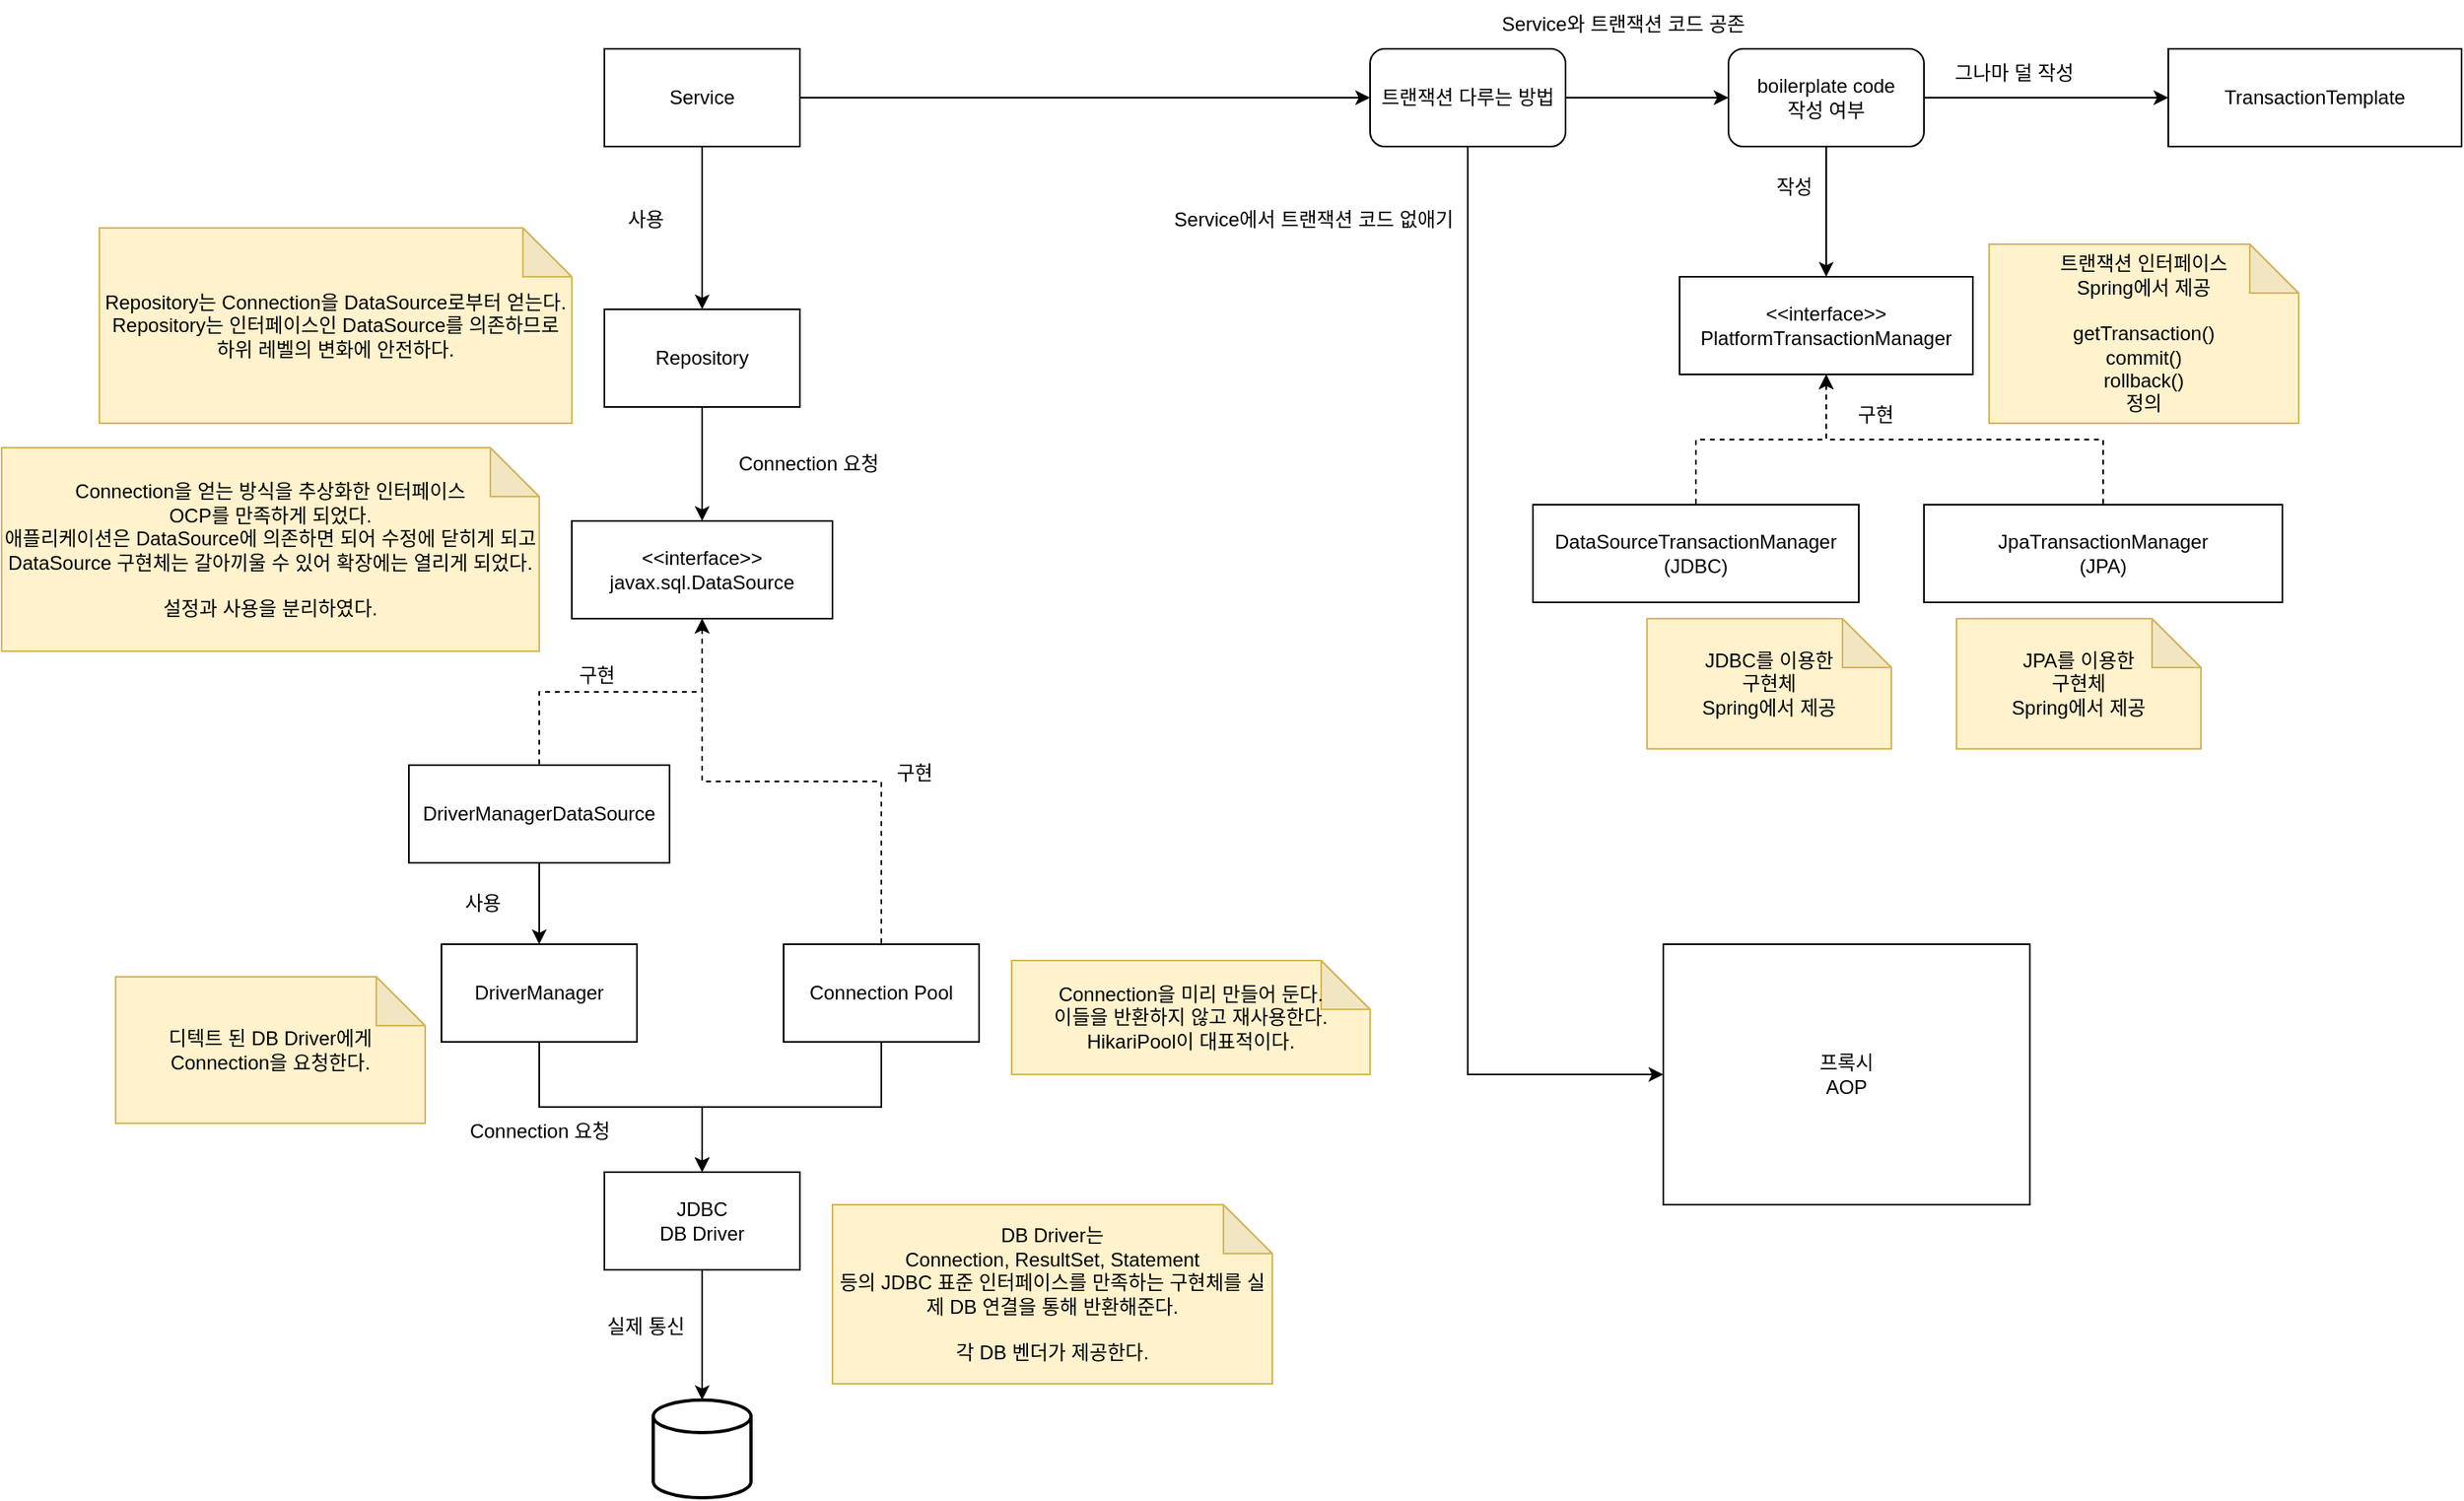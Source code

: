 <mxfile version="20.3.0" type="device"><diagram id="6nBcCKOb7mDcD9y_mM_5" name="페이지-1"><mxGraphModel dx="2156" dy="1051" grid="1" gridSize="10" guides="1" tooltips="1" connect="1" arrows="1" fold="1" page="1" pageScale="1" pageWidth="1654" pageHeight="1169" math="0" shadow="0"><root><mxCell id="0"/><mxCell id="1" parent="0"/><mxCell id="kfDnqrL624GzK84KfUki-1" value="" style="strokeWidth=2;html=1;shape=mxgraph.flowchart.database;whiteSpace=wrap;" parent="1" vertex="1"><mxGeometry x="500" y="900" width="60" height="60" as="geometry"/></mxCell><mxCell id="kfDnqrL624GzK84KfUki-3" style="edgeStyle=orthogonalEdgeStyle;rounded=0;orthogonalLoop=1;jettySize=auto;html=1;entryX=0.5;entryY=0;entryDx=0;entryDy=0;entryPerimeter=0;" parent="1" source="kfDnqrL624GzK84KfUki-2" target="kfDnqrL624GzK84KfUki-1" edge="1"><mxGeometry relative="1" as="geometry"/></mxCell><mxCell id="kfDnqrL624GzK84KfUki-2" value="JDBC&lt;br&gt;DB Driver" style="rounded=0;whiteSpace=wrap;html=1;" parent="1" vertex="1"><mxGeometry x="470" y="760" width="120" height="60" as="geometry"/></mxCell><mxCell id="kfDnqrL624GzK84KfUki-4" value="DB Driver는&lt;br&gt;Connection, ResultSet, Statement&lt;br&gt;등의 JDBC 표준 인터페이스를 만족하는 구현체를 실제 DB 연결을 통해 반환해준다.&lt;br&gt;&lt;br&gt;각 DB 벤더가 제공한다." style="shape=note;whiteSpace=wrap;html=1;backgroundOutline=1;darkOpacity=0.05;fillColor=#fff2cc;strokeColor=#d6b656;" parent="1" vertex="1"><mxGeometry x="610" y="780" width="270" height="110" as="geometry"/></mxCell><mxCell id="kfDnqrL624GzK84KfUki-6" style="edgeStyle=orthogonalEdgeStyle;rounded=0;orthogonalLoop=1;jettySize=auto;html=1;" parent="1" source="kfDnqrL624GzK84KfUki-5" target="kfDnqrL624GzK84KfUki-2" edge="1"><mxGeometry relative="1" as="geometry"/></mxCell><mxCell id="kfDnqrL624GzK84KfUki-5" value="DriverManager" style="rounded=0;whiteSpace=wrap;html=1;" parent="1" vertex="1"><mxGeometry x="370" y="620" width="120" height="60" as="geometry"/></mxCell><mxCell id="kfDnqrL624GzK84KfUki-7" value="디텍트 된 DB Driver에게&lt;br&gt;Connection을 요청한다." style="shape=note;whiteSpace=wrap;html=1;backgroundOutline=1;darkOpacity=0.05;fillColor=#fff2cc;strokeColor=#d6b656;" parent="1" vertex="1"><mxGeometry x="170" y="640" width="190" height="90" as="geometry"/></mxCell><mxCell id="kfDnqrL624GzK84KfUki-8" value="Connection 요청" style="text;html=1;align=center;verticalAlign=middle;resizable=0;points=[];autosize=1;strokeColor=none;fillColor=none;" parent="1" vertex="1"><mxGeometry x="375" y="720" width="110" height="30" as="geometry"/></mxCell><mxCell id="kfDnqrL624GzK84KfUki-9" value="실제 통신" style="text;html=1;align=center;verticalAlign=middle;resizable=0;points=[];autosize=1;strokeColor=none;fillColor=none;" parent="1" vertex="1"><mxGeometry x="460" y="840" width="70" height="30" as="geometry"/></mxCell><mxCell id="kfDnqrL624GzK84KfUki-11" style="edgeStyle=orthogonalEdgeStyle;rounded=0;orthogonalLoop=1;jettySize=auto;html=1;" parent="1" source="kfDnqrL624GzK84KfUki-10" target="kfDnqrL624GzK84KfUki-2" edge="1"><mxGeometry relative="1" as="geometry"/></mxCell><mxCell id="kfDnqrL624GzK84KfUki-10" value="Connection Pool" style="rounded=0;whiteSpace=wrap;html=1;" parent="1" vertex="1"><mxGeometry x="580" y="620" width="120" height="60" as="geometry"/></mxCell><mxCell id="kfDnqrL624GzK84KfUki-12" value="Connection을 미리 만들어 둔다.&lt;br&gt;이들을 반환하지 않고 재사용한다.&lt;br&gt;HikariPool이 대표적이다." style="shape=note;whiteSpace=wrap;html=1;backgroundOutline=1;darkOpacity=0.05;fillColor=#fff2cc;strokeColor=#d6b656;" parent="1" vertex="1"><mxGeometry x="720" y="630" width="220" height="70" as="geometry"/></mxCell><mxCell id="kfDnqrL624GzK84KfUki-14" style="edgeStyle=orthogonalEdgeStyle;rounded=0;orthogonalLoop=1;jettySize=auto;html=1;dashed=1;startArrow=classic;startFill=1;endArrow=none;endFill=0;entryX=0.5;entryY=0;entryDx=0;entryDy=0;exitX=0.5;exitY=1;exitDx=0;exitDy=0;" parent="1" source="kfDnqrL624GzK84KfUki-13" target="kfDnqrL624GzK84KfUki-16" edge="1"><mxGeometry relative="1" as="geometry"/></mxCell><mxCell id="kfDnqrL624GzK84KfUki-15" style="edgeStyle=orthogonalEdgeStyle;rounded=0;orthogonalLoop=1;jettySize=auto;html=1;dashed=1;startArrow=classic;startFill=1;endArrow=none;endFill=0;" parent="1" source="kfDnqrL624GzK84KfUki-13" target="kfDnqrL624GzK84KfUki-10" edge="1"><mxGeometry relative="1" as="geometry"/></mxCell><mxCell id="kfDnqrL624GzK84KfUki-13" value="&amp;lt;&amp;lt;interface&amp;gt;&amp;gt;&lt;br&gt;javax.sql.DataSource" style="rounded=0;whiteSpace=wrap;html=1;" parent="1" vertex="1"><mxGeometry x="450" y="360" width="160" height="60" as="geometry"/></mxCell><mxCell id="kfDnqrL624GzK84KfUki-18" style="edgeStyle=orthogonalEdgeStyle;rounded=0;orthogonalLoop=1;jettySize=auto;html=1;entryX=0.5;entryY=0;entryDx=0;entryDy=0;startArrow=none;startFill=0;endArrow=classic;endFill=1;" parent="1" source="kfDnqrL624GzK84KfUki-16" target="kfDnqrL624GzK84KfUki-5" edge="1"><mxGeometry relative="1" as="geometry"/></mxCell><mxCell id="kfDnqrL624GzK84KfUki-16" value="DriverManagerDataSource" style="rounded=0;whiteSpace=wrap;html=1;" parent="1" vertex="1"><mxGeometry x="350" y="510" width="160" height="60" as="geometry"/></mxCell><mxCell id="kfDnqrL624GzK84KfUki-19" value="사용" style="text;html=1;align=center;verticalAlign=middle;resizable=0;points=[];autosize=1;strokeColor=none;fillColor=none;" parent="1" vertex="1"><mxGeometry x="375" y="580" width="40" height="30" as="geometry"/></mxCell><mxCell id="kfDnqrL624GzK84KfUki-20" value="구현" style="text;html=1;align=center;verticalAlign=middle;resizable=0;points=[];autosize=1;strokeColor=none;fillColor=none;" parent="1" vertex="1"><mxGeometry x="445" y="440" width="40" height="30" as="geometry"/></mxCell><mxCell id="kfDnqrL624GzK84KfUki-21" value="구현" style="text;html=1;align=center;verticalAlign=middle;resizable=0;points=[];autosize=1;strokeColor=none;fillColor=none;" parent="1" vertex="1"><mxGeometry x="640" y="500" width="40" height="30" as="geometry"/></mxCell><mxCell id="kfDnqrL624GzK84KfUki-22" value="Connection을 얻는 방식을 추상화한 인터페이스&lt;br&gt;OCP를 만족하게 되었다.&lt;br&gt;애플리케이션은 DataSource에 의존하면 되어 수정에 닫히게 되고&lt;br&gt;DataSource 구현체는 갈아끼울 수 있어 확장에는 열리게 되었다.&lt;br&gt;&lt;br&gt;설정과 사용을 분리하였다." style="shape=note;whiteSpace=wrap;html=1;backgroundOutline=1;darkOpacity=0.05;fillColor=#fff2cc;strokeColor=#d6b656;" parent="1" vertex="1"><mxGeometry x="100" y="315" width="330" height="125" as="geometry"/></mxCell><mxCell id="kfDnqrL624GzK84KfUki-24" style="edgeStyle=orthogonalEdgeStyle;rounded=0;orthogonalLoop=1;jettySize=auto;html=1;entryX=0.5;entryY=0;entryDx=0;entryDy=0;startArrow=none;startFill=0;endArrow=classic;endFill=1;" parent="1" source="kfDnqrL624GzK84KfUki-23" target="kfDnqrL624GzK84KfUki-13" edge="1"><mxGeometry relative="1" as="geometry"/></mxCell><mxCell id="kfDnqrL624GzK84KfUki-23" value="Repository" style="whiteSpace=wrap;html=1;" parent="1" vertex="1"><mxGeometry x="470" y="230" width="120" height="60" as="geometry"/></mxCell><mxCell id="kfDnqrL624GzK84KfUki-25" value="Connection 요청" style="text;html=1;align=center;verticalAlign=middle;resizable=0;points=[];autosize=1;strokeColor=none;fillColor=none;" parent="1" vertex="1"><mxGeometry x="540" y="310" width="110" height="30" as="geometry"/></mxCell><mxCell id="kfDnqrL624GzK84KfUki-26" value="Repository는 Connection을 DataSource로부터 얻는다.&lt;br&gt;Repository는 인터페이스인 DataSource를 의존하므로&lt;br&gt;하위 레벨의 변화에 안전하다." style="shape=note;whiteSpace=wrap;html=1;backgroundOutline=1;darkOpacity=0.05;fillColor=#fff2cc;strokeColor=#d6b656;" parent="1" vertex="1"><mxGeometry x="160" y="180" width="290" height="120" as="geometry"/></mxCell><mxCell id="rnXQR04jweJX5EKfFEty-2" style="edgeStyle=orthogonalEdgeStyle;rounded=0;orthogonalLoop=1;jettySize=auto;html=1;entryX=0.5;entryY=0;entryDx=0;entryDy=0;" parent="1" source="rnXQR04jweJX5EKfFEty-1" target="kfDnqrL624GzK84KfUki-23" edge="1"><mxGeometry relative="1" as="geometry"/></mxCell><mxCell id="fQA-4ED3IPbFf8vXL2HV-2" style="edgeStyle=orthogonalEdgeStyle;rounded=0;orthogonalLoop=1;jettySize=auto;html=1;entryX=0;entryY=0.5;entryDx=0;entryDy=0;" edge="1" parent="1" source="rnXQR04jweJX5EKfFEty-1" target="ptIf9K0cWGa7rzqqFfml-1"><mxGeometry relative="1" as="geometry"/></mxCell><mxCell id="rnXQR04jweJX5EKfFEty-1" value="Service" style="whiteSpace=wrap;html=1;" parent="1" vertex="1"><mxGeometry x="470" y="70" width="120" height="60" as="geometry"/></mxCell><mxCell id="rnXQR04jweJX5EKfFEty-3" value="사용" style="text;html=1;align=center;verticalAlign=middle;resizable=0;points=[];autosize=1;strokeColor=none;fillColor=none;" parent="1" vertex="1"><mxGeometry x="475" y="160" width="40" height="30" as="geometry"/></mxCell><mxCell id="rnXQR04jweJX5EKfFEty-4" value="&amp;lt;&amp;lt;interface&amp;gt;&amp;gt;&lt;br&gt;PlatformTransactionManager" style="whiteSpace=wrap;html=1;" parent="1" vertex="1"><mxGeometry x="1130" y="210" width="180" height="60" as="geometry"/></mxCell><mxCell id="rnXQR04jweJX5EKfFEty-6" value="작성" style="text;html=1;align=center;verticalAlign=middle;resizable=0;points=[];autosize=1;strokeColor=none;fillColor=none;" parent="1" vertex="1"><mxGeometry x="1180" y="140" width="40" height="30" as="geometry"/></mxCell><mxCell id="rnXQR04jweJX5EKfFEty-8" value="JpaTransactionManager&lt;br&gt;(JPA)" style="whiteSpace=wrap;html=1;" parent="1" vertex="1"><mxGeometry x="1280" y="350" width="220" height="60" as="geometry"/></mxCell><mxCell id="rnXQR04jweJX5EKfFEty-9" style="edgeStyle=orthogonalEdgeStyle;rounded=0;orthogonalLoop=1;jettySize=auto;html=1;dashed=1;startArrow=classic;startFill=1;endArrow=none;endFill=0;entryX=0.5;entryY=0;entryDx=0;entryDy=0;exitX=0.5;exitY=1;exitDx=0;exitDy=0;" parent="1" source="rnXQR04jweJX5EKfFEty-4" target="rnXQR04jweJX5EKfFEty-7" edge="1"><mxGeometry relative="1" as="geometry"><mxPoint x="930" y="180" as="sourcePoint"/><mxPoint x="1040" y="380" as="targetPoint"/></mxGeometry></mxCell><mxCell id="rnXQR04jweJX5EKfFEty-10" style="edgeStyle=orthogonalEdgeStyle;rounded=0;orthogonalLoop=1;jettySize=auto;html=1;dashed=1;startArrow=classic;startFill=1;endArrow=none;endFill=0;entryX=0.5;entryY=0;entryDx=0;entryDy=0;exitX=0.5;exitY=1;exitDx=0;exitDy=0;" parent="1" source="rnXQR04jweJX5EKfFEty-4" target="rnXQR04jweJX5EKfFEty-8" edge="1"><mxGeometry relative="1" as="geometry"><mxPoint x="1230" y="280" as="sourcePoint"/><mxPoint x="1140" y="340" as="targetPoint"/></mxGeometry></mxCell><mxCell id="rnXQR04jweJX5EKfFEty-11" value="구현" style="text;html=1;align=center;verticalAlign=middle;resizable=0;points=[];autosize=1;strokeColor=none;fillColor=none;" parent="1" vertex="1"><mxGeometry x="1230" y="280" width="40" height="30" as="geometry"/></mxCell><mxCell id="rnXQR04jweJX5EKfFEty-12" value="트랜잭션 인터페이스&lt;br&gt;Spring에서 제공&lt;br&gt;&lt;br&gt;getTransaction()&lt;br&gt;commit()&lt;br&gt;rollback()&lt;br&gt;정의" style="shape=note;whiteSpace=wrap;html=1;backgroundOutline=1;darkOpacity=0.05;fillColor=#fff2cc;strokeColor=#d6b656;" parent="1" vertex="1"><mxGeometry x="1320" y="190" width="190" height="110" as="geometry"/></mxCell><mxCell id="rnXQR04jweJX5EKfFEty-13" value="JDBC를 이용한&lt;br&gt;구현체&lt;br&gt;Spring에서 제공" style="shape=note;whiteSpace=wrap;html=1;backgroundOutline=1;darkOpacity=0.05;fillColor=#fff2cc;strokeColor=#d6b656;" parent="1" vertex="1"><mxGeometry x="1110" y="420" width="150" height="80" as="geometry"/></mxCell><mxCell id="rnXQR04jweJX5EKfFEty-14" value="JPA를 이용한&lt;br&gt;구현체&lt;br&gt;Spring에서 제공" style="shape=note;whiteSpace=wrap;html=1;backgroundOutline=1;darkOpacity=0.05;fillColor=#fff2cc;strokeColor=#d6b656;" parent="1" vertex="1"><mxGeometry x="1300" y="420" width="150" height="80" as="geometry"/></mxCell><mxCell id="ptIf9K0cWGa7rzqqFfml-3" style="edgeStyle=orthogonalEdgeStyle;rounded=0;orthogonalLoop=1;jettySize=auto;html=1;entryX=0;entryY=0.5;entryDx=0;entryDy=0;" parent="1" source="ptIf9K0cWGa7rzqqFfml-1" target="ptIf9K0cWGa7rzqqFfml-5" edge="1"><mxGeometry relative="1" as="geometry"><mxPoint x="1000" y="580" as="targetPoint"/><Array as="points"><mxPoint x="1000" y="700"/></Array></mxGeometry></mxCell><mxCell id="fQA-4ED3IPbFf8vXL2HV-7" style="edgeStyle=orthogonalEdgeStyle;rounded=0;orthogonalLoop=1;jettySize=auto;html=1;exitX=1;exitY=0.5;exitDx=0;exitDy=0;entryX=0;entryY=0.5;entryDx=0;entryDy=0;" edge="1" parent="1" source="ptIf9K0cWGa7rzqqFfml-1" target="fQA-4ED3IPbFf8vXL2HV-6"><mxGeometry relative="1" as="geometry"/></mxCell><mxCell id="ptIf9K0cWGa7rzqqFfml-1" value="트랜잭션 다루는 방법" style="rounded=1;whiteSpace=wrap;html=1;" parent="1" vertex="1"><mxGeometry x="940" y="70" width="120" height="60" as="geometry"/></mxCell><mxCell id="ptIf9K0cWGa7rzqqFfml-2" value="Service와 트랜잭션 코드 공존" style="text;html=1;align=center;verticalAlign=middle;resizable=0;points=[];autosize=1;strokeColor=none;fillColor=none;" parent="1" vertex="1"><mxGeometry x="1010" y="40" width="170" height="30" as="geometry"/></mxCell><mxCell id="rnXQR04jweJX5EKfFEty-7" value="DataSourceTransactionManager&lt;br&gt;(JDBC)" style="whiteSpace=wrap;html=1;" parent="1" vertex="1"><mxGeometry x="1040" y="350" width="200" height="60" as="geometry"/></mxCell><mxCell id="ptIf9K0cWGa7rzqqFfml-4" value="Service에서 트랜잭션 코드 없애기" style="text;html=1;align=center;verticalAlign=middle;resizable=0;points=[];autosize=1;strokeColor=none;fillColor=none;" parent="1" vertex="1"><mxGeometry x="810" y="160" width="190" height="30" as="geometry"/></mxCell><mxCell id="ptIf9K0cWGa7rzqqFfml-5" value="프록시&lt;br&gt;AOP" style="rounded=0;whiteSpace=wrap;html=1;" parent="1" vertex="1"><mxGeometry x="1120" y="620" width="225" height="160" as="geometry"/></mxCell><mxCell id="fQA-4ED3IPbFf8vXL2HV-1" value="TransactionTemplate" style="whiteSpace=wrap;html=1;" vertex="1" parent="1"><mxGeometry x="1430" y="70" width="180" height="60" as="geometry"/></mxCell><mxCell id="fQA-4ED3IPbFf8vXL2HV-5" value="그나마 덜 작성" style="text;html=1;align=center;verticalAlign=middle;resizable=0;points=[];autosize=1;strokeColor=none;fillColor=none;" vertex="1" parent="1"><mxGeometry x="1290" y="70" width="90" height="30" as="geometry"/></mxCell><mxCell id="fQA-4ED3IPbFf8vXL2HV-8" style="edgeStyle=orthogonalEdgeStyle;rounded=0;orthogonalLoop=1;jettySize=auto;html=1;" edge="1" parent="1" source="fQA-4ED3IPbFf8vXL2HV-6" target="fQA-4ED3IPbFf8vXL2HV-1"><mxGeometry relative="1" as="geometry"/></mxCell><mxCell id="fQA-4ED3IPbFf8vXL2HV-9" style="edgeStyle=orthogonalEdgeStyle;rounded=0;orthogonalLoop=1;jettySize=auto;html=1;entryX=0.5;entryY=0;entryDx=0;entryDy=0;" edge="1" parent="1" source="fQA-4ED3IPbFf8vXL2HV-6" target="rnXQR04jweJX5EKfFEty-4"><mxGeometry relative="1" as="geometry"/></mxCell><mxCell id="fQA-4ED3IPbFf8vXL2HV-6" value="boilerplate code&lt;br&gt;작성 여부" style="rounded=1;whiteSpace=wrap;html=1;" vertex="1" parent="1"><mxGeometry x="1160" y="70" width="120" height="60" as="geometry"/></mxCell></root></mxGraphModel></diagram></mxfile>